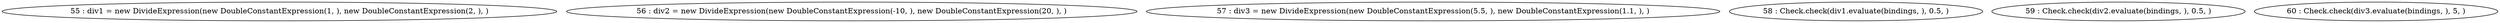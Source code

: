 digraph G {
"55 : div1 = new DivideExpression(new DoubleConstantExpression(1, ), new DoubleConstantExpression(2, ), )"
"56 : div2 = new DivideExpression(new DoubleConstantExpression(-10, ), new DoubleConstantExpression(20, ), )"
"57 : div3 = new DivideExpression(new DoubleConstantExpression(5.5, ), new DoubleConstantExpression(1.1, ), )"
"58 : Check.check(div1.evaluate(bindings, ), 0.5, )"
"59 : Check.check(div2.evaluate(bindings, ), 0.5, )"
"60 : Check.check(div3.evaluate(bindings, ), 5, )"
}